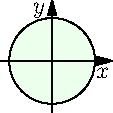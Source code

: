 import graph;
import geometry;
size(2cm);

// real x(real t) { return cos(t); }
// real y(real t) { return sin(t); }
real f(real t) { return 1;}

//path p = graph(x,y,0,2*pi)..cycle;
path p = polargraph(f,0,2*pi)..cycle;
filldraw(p,palegreen+opacity(0.3));

axes("$x$","$y$",above=true,Arrow);
addMargins(5pt,5pt);
